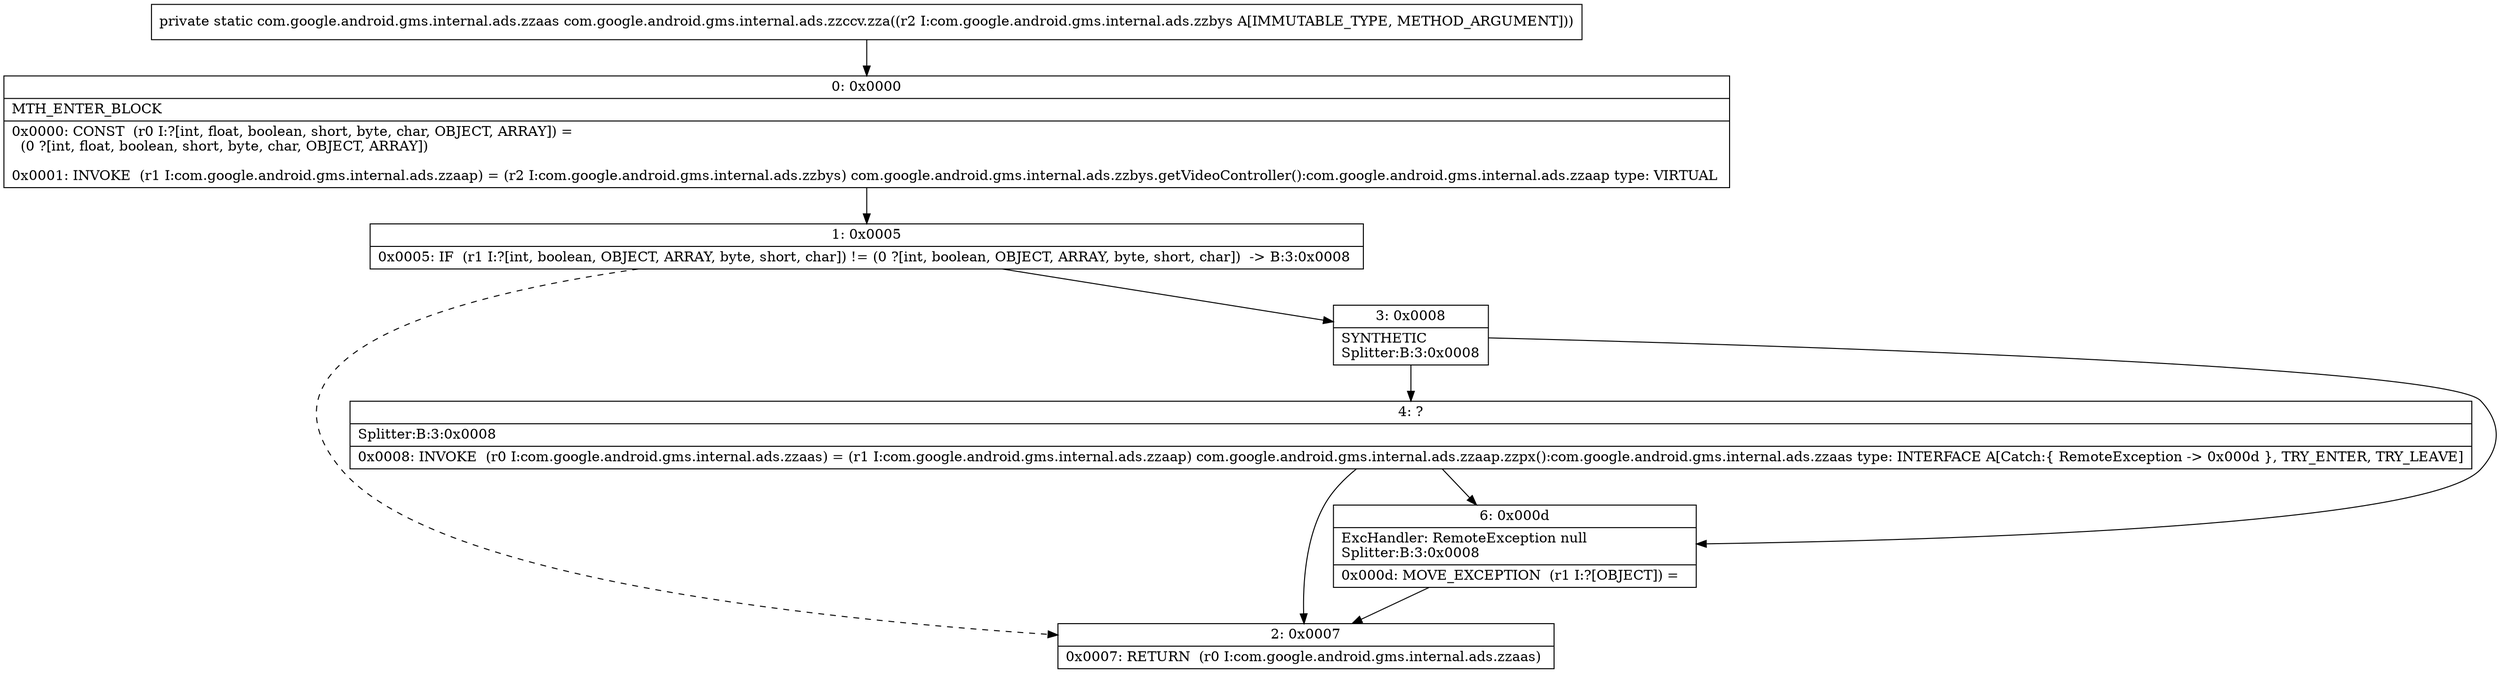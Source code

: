 digraph "CFG forcom.google.android.gms.internal.ads.zzccv.zza(Lcom\/google\/android\/gms\/internal\/ads\/zzbys;)Lcom\/google\/android\/gms\/internal\/ads\/zzaas;" {
Node_0 [shape=record,label="{0\:\ 0x0000|MTH_ENTER_BLOCK\l|0x0000: CONST  (r0 I:?[int, float, boolean, short, byte, char, OBJECT, ARRAY]) = \l  (0 ?[int, float, boolean, short, byte, char, OBJECT, ARRAY])\l \l0x0001: INVOKE  (r1 I:com.google.android.gms.internal.ads.zzaap) = (r2 I:com.google.android.gms.internal.ads.zzbys) com.google.android.gms.internal.ads.zzbys.getVideoController():com.google.android.gms.internal.ads.zzaap type: VIRTUAL \l}"];
Node_1 [shape=record,label="{1\:\ 0x0005|0x0005: IF  (r1 I:?[int, boolean, OBJECT, ARRAY, byte, short, char]) != (0 ?[int, boolean, OBJECT, ARRAY, byte, short, char])  \-\> B:3:0x0008 \l}"];
Node_2 [shape=record,label="{2\:\ 0x0007|0x0007: RETURN  (r0 I:com.google.android.gms.internal.ads.zzaas) \l}"];
Node_3 [shape=record,label="{3\:\ 0x0008|SYNTHETIC\lSplitter:B:3:0x0008\l}"];
Node_4 [shape=record,label="{4\:\ ?|Splitter:B:3:0x0008\l|0x0008: INVOKE  (r0 I:com.google.android.gms.internal.ads.zzaas) = (r1 I:com.google.android.gms.internal.ads.zzaap) com.google.android.gms.internal.ads.zzaap.zzpx():com.google.android.gms.internal.ads.zzaas type: INTERFACE A[Catch:\{ RemoteException \-\> 0x000d \}, TRY_ENTER, TRY_LEAVE]\l}"];
Node_6 [shape=record,label="{6\:\ 0x000d|ExcHandler: RemoteException null\lSplitter:B:3:0x0008\l|0x000d: MOVE_EXCEPTION  (r1 I:?[OBJECT]) =  \l}"];
MethodNode[shape=record,label="{private static com.google.android.gms.internal.ads.zzaas com.google.android.gms.internal.ads.zzccv.zza((r2 I:com.google.android.gms.internal.ads.zzbys A[IMMUTABLE_TYPE, METHOD_ARGUMENT])) }"];
MethodNode -> Node_0;
Node_0 -> Node_1;
Node_1 -> Node_2[style=dashed];
Node_1 -> Node_3;
Node_3 -> Node_4;
Node_3 -> Node_6;
Node_4 -> Node_6;
Node_4 -> Node_2;
Node_6 -> Node_2;
}

